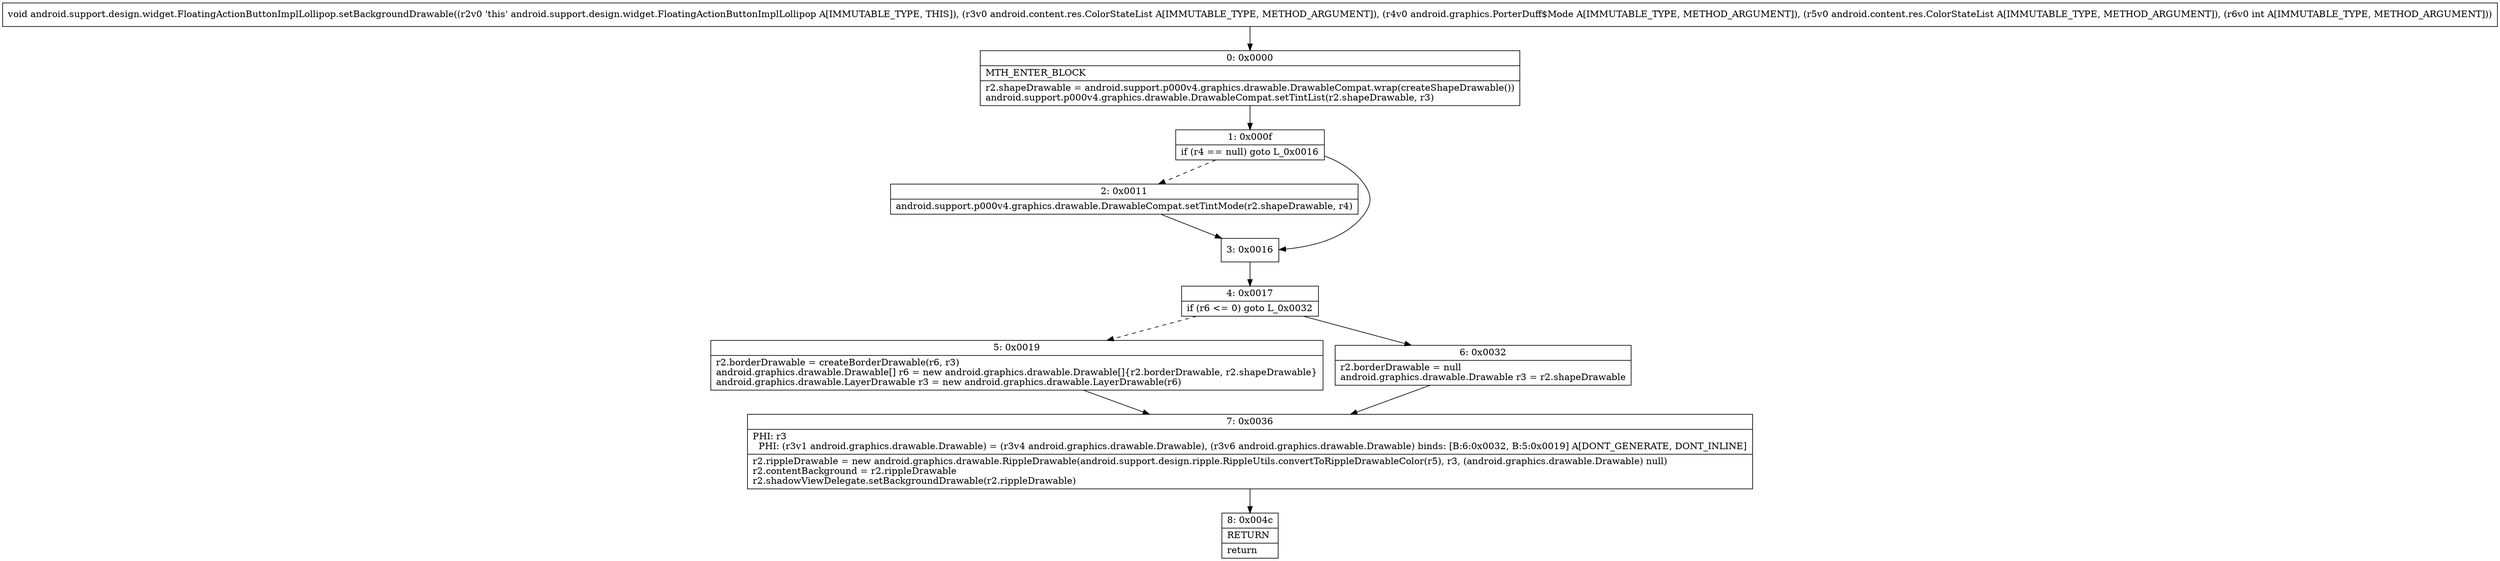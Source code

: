 digraph "CFG forandroid.support.design.widget.FloatingActionButtonImplLollipop.setBackgroundDrawable(Landroid\/content\/res\/ColorStateList;Landroid\/graphics\/PorterDuff$Mode;Landroid\/content\/res\/ColorStateList;I)V" {
Node_0 [shape=record,label="{0\:\ 0x0000|MTH_ENTER_BLOCK\l|r2.shapeDrawable = android.support.p000v4.graphics.drawable.DrawableCompat.wrap(createShapeDrawable())\landroid.support.p000v4.graphics.drawable.DrawableCompat.setTintList(r2.shapeDrawable, r3)\l}"];
Node_1 [shape=record,label="{1\:\ 0x000f|if (r4 == null) goto L_0x0016\l}"];
Node_2 [shape=record,label="{2\:\ 0x0011|android.support.p000v4.graphics.drawable.DrawableCompat.setTintMode(r2.shapeDrawable, r4)\l}"];
Node_3 [shape=record,label="{3\:\ 0x0016}"];
Node_4 [shape=record,label="{4\:\ 0x0017|if (r6 \<= 0) goto L_0x0032\l}"];
Node_5 [shape=record,label="{5\:\ 0x0019|r2.borderDrawable = createBorderDrawable(r6, r3)\landroid.graphics.drawable.Drawable[] r6 = new android.graphics.drawable.Drawable[]\{r2.borderDrawable, r2.shapeDrawable\}\landroid.graphics.drawable.LayerDrawable r3 = new android.graphics.drawable.LayerDrawable(r6)\l}"];
Node_6 [shape=record,label="{6\:\ 0x0032|r2.borderDrawable = null\landroid.graphics.drawable.Drawable r3 = r2.shapeDrawable\l}"];
Node_7 [shape=record,label="{7\:\ 0x0036|PHI: r3 \l  PHI: (r3v1 android.graphics.drawable.Drawable) = (r3v4 android.graphics.drawable.Drawable), (r3v6 android.graphics.drawable.Drawable) binds: [B:6:0x0032, B:5:0x0019] A[DONT_GENERATE, DONT_INLINE]\l|r2.rippleDrawable = new android.graphics.drawable.RippleDrawable(android.support.design.ripple.RippleUtils.convertToRippleDrawableColor(r5), r3, (android.graphics.drawable.Drawable) null)\lr2.contentBackground = r2.rippleDrawable\lr2.shadowViewDelegate.setBackgroundDrawable(r2.rippleDrawable)\l}"];
Node_8 [shape=record,label="{8\:\ 0x004c|RETURN\l|return\l}"];
MethodNode[shape=record,label="{void android.support.design.widget.FloatingActionButtonImplLollipop.setBackgroundDrawable((r2v0 'this' android.support.design.widget.FloatingActionButtonImplLollipop A[IMMUTABLE_TYPE, THIS]), (r3v0 android.content.res.ColorStateList A[IMMUTABLE_TYPE, METHOD_ARGUMENT]), (r4v0 android.graphics.PorterDuff$Mode A[IMMUTABLE_TYPE, METHOD_ARGUMENT]), (r5v0 android.content.res.ColorStateList A[IMMUTABLE_TYPE, METHOD_ARGUMENT]), (r6v0 int A[IMMUTABLE_TYPE, METHOD_ARGUMENT])) }"];
MethodNode -> Node_0;
Node_0 -> Node_1;
Node_1 -> Node_2[style=dashed];
Node_1 -> Node_3;
Node_2 -> Node_3;
Node_3 -> Node_4;
Node_4 -> Node_5[style=dashed];
Node_4 -> Node_6;
Node_5 -> Node_7;
Node_6 -> Node_7;
Node_7 -> Node_8;
}


